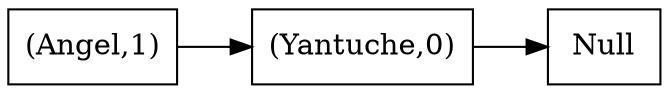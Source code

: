 digraph  Grafico {
node [shape = record];
rankdir=LR
"(Angel,1)"->"(Yantuche,0)";
"(Yantuche,0)"->"Null";
}